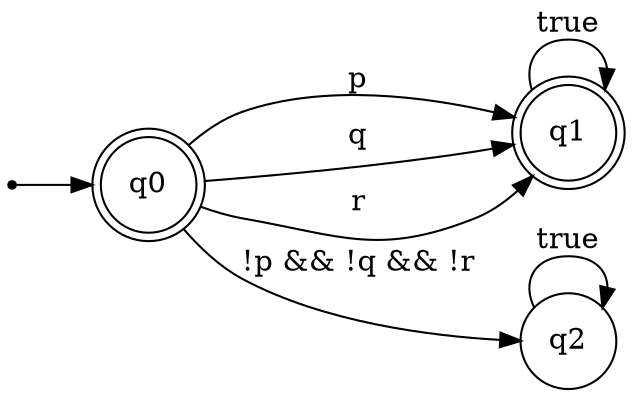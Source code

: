 digraph finite_state_machine {
    rankdir=LR;
    size="8,5"

    node [shape = doublecircle]; q0;
    node [shape = doublecircle]; q1;
    node [shape = point ]; qi

    node [shape = circle];
    qi -> q0;
    q0 -> q1 [ label = "p" ];
    q0 -> q1 [ label = "q" ];
    q0 -> q1 [ label = "r" ];
    q0 -> q2 [ label = "!p && !q && !r" ];
    q1 -> q1 [ label = "true" ];
    q2 -> q2 [ label = "true" ];

}